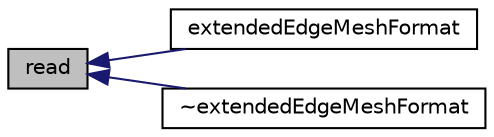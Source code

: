 digraph "read"
{
  bgcolor="transparent";
  edge [fontname="Helvetica",fontsize="10",labelfontname="Helvetica",labelfontsize="10"];
  node [fontname="Helvetica",fontsize="10",shape=record];
  rankdir="LR";
  Node1 [label="read",height=0.2,width=0.4,color="black", fillcolor="grey75", style="filled", fontcolor="black"];
  Node1 -> Node2 [dir="back",color="midnightblue",fontsize="10",style="solid",fontname="Helvetica"];
  Node2 [label="extendedEdgeMeshFormat",height=0.2,width=0.4,color="black",URL="$a00712.html#a7b48c35268d65c498d61410cfd72b68e",tooltip="Construct from file name. "];
  Node1 -> Node3 [dir="back",color="midnightblue",fontsize="10",style="solid",fontname="Helvetica"];
  Node3 [label="~extendedEdgeMeshFormat",height=0.2,width=0.4,color="black",URL="$a00712.html#a231dbea8fdfaa9045ff41d5d8986e97b",tooltip="Destructor. "];
}
